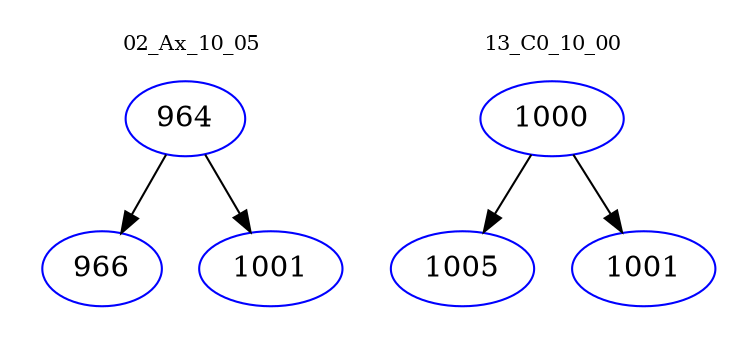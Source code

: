 digraph{
subgraph cluster_0 {
color = white
label = "02_Ax_10_05";
fontsize=10;
T0_964 [label="964", color="blue"]
T0_964 -> T0_966 [color="black"]
T0_966 [label="966", color="blue"]
T0_964 -> T0_1001 [color="black"]
T0_1001 [label="1001", color="blue"]
}
subgraph cluster_1 {
color = white
label = "13_C0_10_00";
fontsize=10;
T1_1000 [label="1000", color="blue"]
T1_1000 -> T1_1005 [color="black"]
T1_1005 [label="1005", color="blue"]
T1_1000 -> T1_1001 [color="black"]
T1_1001 [label="1001", color="blue"]
}
}
